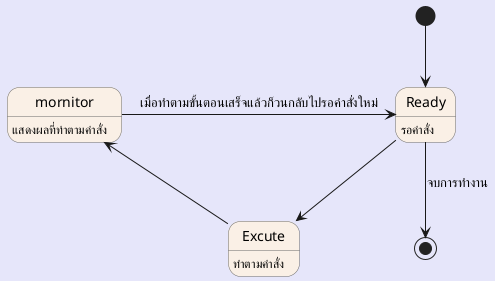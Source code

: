 @startuml Excute
skinparam BackgroundColor lavender
skinparam Shadowing false
skinparam state{
    BackgroundColor linen
    BorderColor dimgray
}
[*] --> Ready
Ready : รอคำสั่ง
Ready --> Excute
Excute : ทำตามคำสั่ง
Excute --> mornitor 
mornitor : แสดงผลที่ทำตามคำสั่ง
mornitor -right-> Ready : เมื่อทำตามขั้นตอนเสร็จแล้วก็วนกลับไปรอคำสั่งใหม่
Ready --> [*] : จบการทำงาน
@enduml
